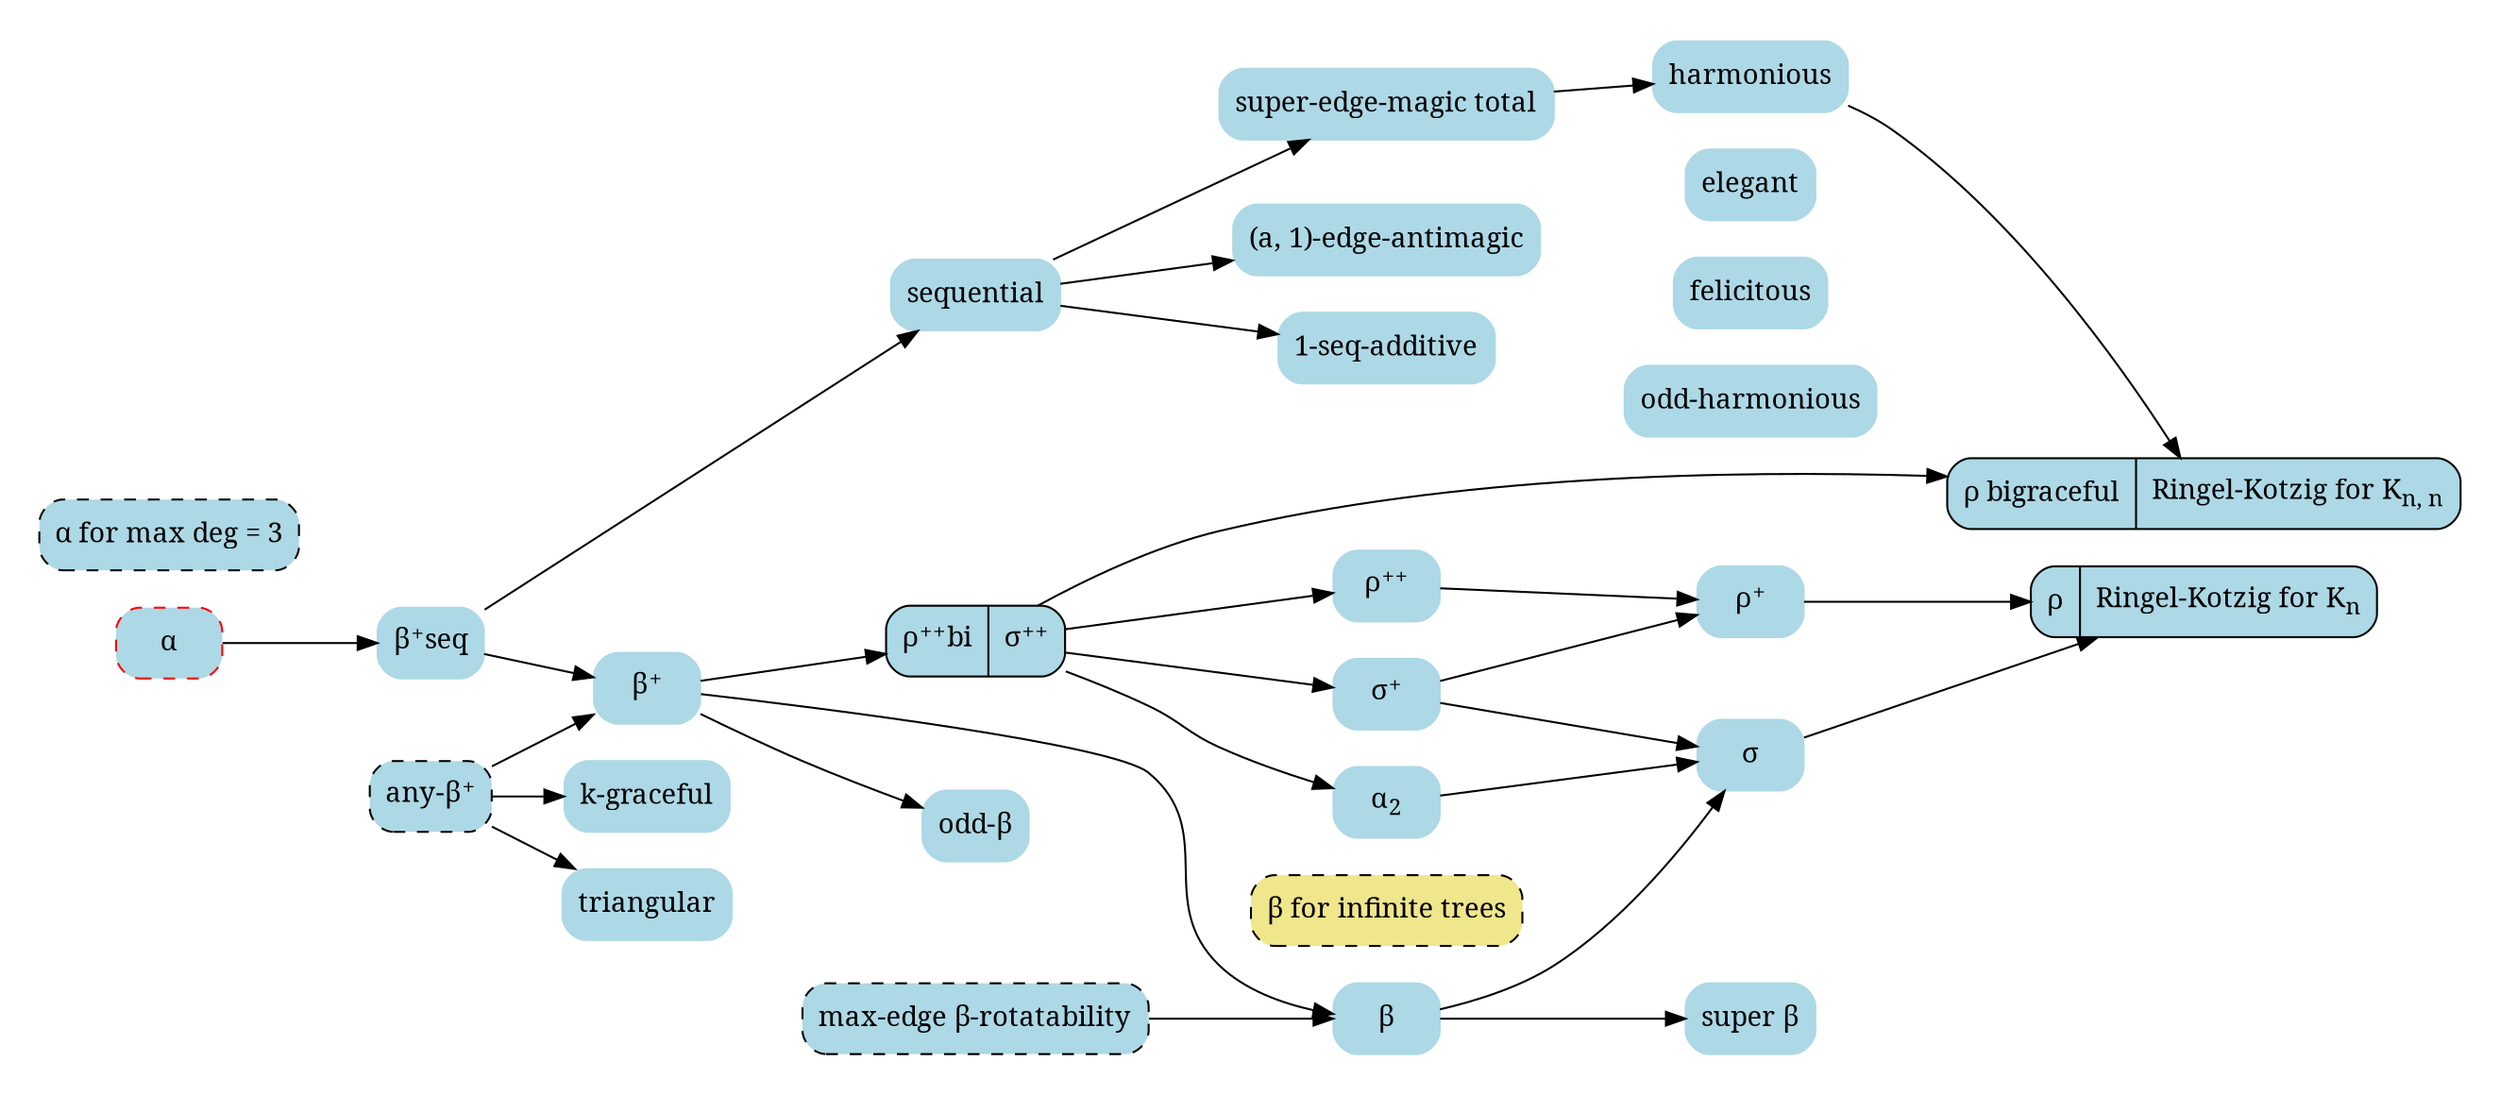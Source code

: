 digraph labelings {
    style=invis;
    rankdir="LR";
    graph [fontname = "georgia"];
    node [fontname = "georgia"];
    edge [fontname = "georgia"];
    node [color=lightblue, style=filled, shape=Mrecord];

    subgraph cluster_alpha {
        {
            node [style="dashed,filled", color="black", fillcolor="lightblue"];
            alpha_deg3 [label="α for max deg = 3"];
        }
        {
            node [style="dashed,filled", color="red", fillcolor="lightblue"];
            alpha [label="α"];
        }
    }
    beta_plus_seq [label=<β<SUP>+</SUP>seq>];
    alpha -> beta_plus_seq;
    beta_plus_seq -> seq;
    beta_plus [label=<β<SUP>+</SUP>>];
    beta_plus_seq -> beta_plus;
    seq [label="sequential"]
    semt [label="super-edge-magic total"]
    harm [label="harmonious"]
    seq -> semt;
    semt -> harm;
    subgraph cluster_lr {
        node [style="filled,rounded", color="black", fillcolor="lightblue", shape=record];
        rho_sigma [label=<{ρ<SUP>++</SUP>bi | σ<SUP>++</SUP>}>];
    }
    beta_plus -> rho_sigma;
    subgraph cluster_beta {
        {
            node [style="dashed,filled", color="black", fillcolor="khaki"];
            inf_beta [label="β for infinite trees"];
        }
        beta [label="β"];
    }
    beta_plus -> beta;
    {
        node [style="dashed,filled", color="black", fillcolor="lightblue"];
        beta_rot [label="max-edge β-rotatability"]
    }
    beta_rot -> beta
    subgraph cluster_rho {
        node [fillcolor="lightblue", color="black", style="filled,rounded", shape=record];
        rho [label=<{ρ | Ringel-Kotzig for K<SUB>n</SUB>}>];
        rho_bi [label=<{ρ bigraceful | Ringel-Kotzig for K<SUB>n, n</SUB>}>];
    }
    harm -> rho_bi;
    rho_sigma -> rho_bi;
    rho_pp [label=<ρ<SUP>++</SUP>>];
    rho_sigma -> rho_pp;
    sigma_p [label=<σ<SUP>+</SUP>>];
    rho_sigma -> sigma_p;
    sigma [label="σ"];
    beta -> sigma;
    sigma_p -> sigma;
    rho_p [label=<ρ<SUP>+</SUP>>];
    rho_pp -> rho_p;
    sigma_p -> rho_p;
    sigma -> rho;
    rho_p -> rho;
    {
        node [style="dashed,filled", color="black", fillcolor="lightblue"];
        k_beta_p [label=<any-β<SUP>+</SUP>>];
    }
    k_beta_p -> beta_plus;

    odd_beta [label="odd-β"]
    beta_plus -> odd_beta
    super_beta [label="super β"]
    beta -> super_beta
    subgraph cluster_harmonious {
        elegant
        felicitous
        odd_harm [label="odd-harmonious"]
        harm
    }
    k_graceful [label="k-graceful"]
    k_beta_p -> k_graceful
    k_beta_p -> triangular

    antimagic [label="(a, 1)-edge-antimagic"]
    seq -> antimagic
    seq_add [label="1-seq-additive"]
    seq -> seq_add

    alpha_2 [label=<α<SUB>2</SUB>>]
    rho_sigma -> alpha_2
    alpha_2 -> sigma
}

